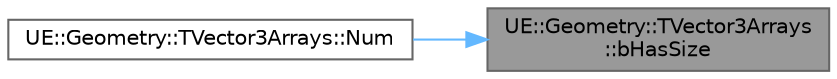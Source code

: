 digraph "UE::Geometry::TVector3Arrays::bHasSize"
{
 // INTERACTIVE_SVG=YES
 // LATEX_PDF_SIZE
  bgcolor="transparent";
  edge [fontname=Helvetica,fontsize=10,labelfontname=Helvetica,labelfontsize=10];
  node [fontname=Helvetica,fontsize=10,shape=box,height=0.2,width=0.4];
  rankdir="RL";
  Node1 [id="Node000001",label="UE::Geometry::TVector3Arrays\l::bHasSize",height=0.2,width=0.4,color="gray40", fillcolor="grey60", style="filled", fontcolor="black",tooltip=" "];
  Node1 -> Node2 [id="edge1_Node000001_Node000002",dir="back",color="steelblue1",style="solid",tooltip=" "];
  Node2 [id="Node000002",label="UE::Geometry::TVector3Arrays::Num",height=0.2,width=0.4,color="grey40", fillcolor="white", style="filled",URL="$d3/d04/classUE_1_1Geometry_1_1TVector3Arrays.html#ab82cc772dc745c390bfc60e63f9f6e96",tooltip=" "];
}
